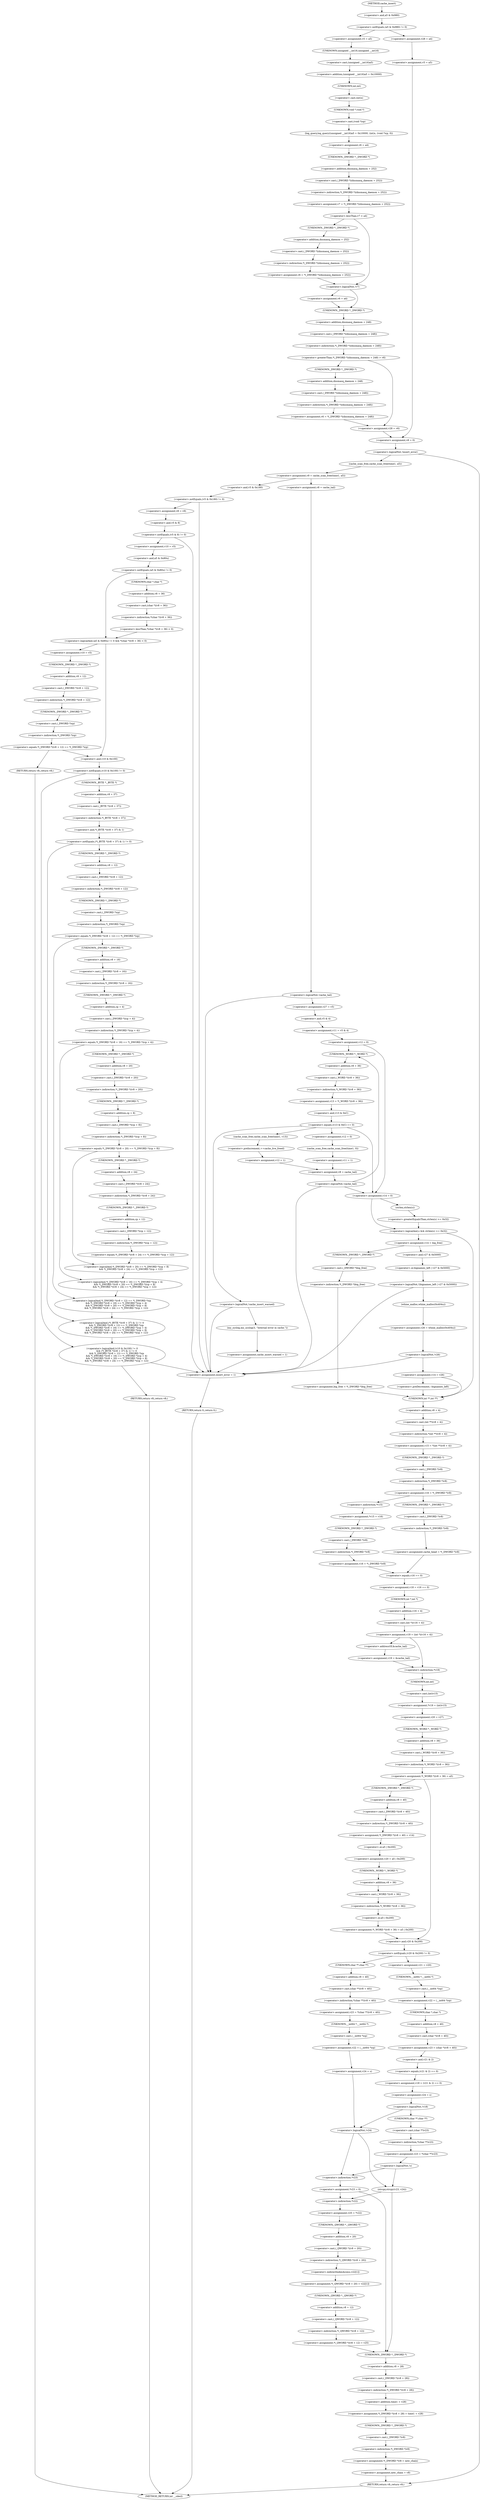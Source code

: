 digraph cache_insert {  
"1000155" [label = "(<operator>.notEquals,(a5 & 0x980) != 0)" ]
"1000156" [label = "(<operator>.and,a5 & 0x980)" ]
"1000161" [label = "(<operator>.assignment,v5 = a5)" ]
"1000164" [label = "(log_query,log_query((unsigned __int16)a5 + 0x10000, (int)s, (void *)cp, 0))" ]
"1000165" [label = "(<operator>.addition,(unsigned __int16)a5 + 0x10000)" ]
"1000166" [label = "(<operator>.cast,(unsigned __int16)a5)" ]
"1000167" [label = "(UNKNOWN,unsigned __int16,unsigned __int16)" ]
"1000170" [label = "(<operator>.cast,(int)s)" ]
"1000171" [label = "(UNKNOWN,int,int)" ]
"1000173" [label = "(<operator>.cast,(void *)cp)" ]
"1000174" [label = "(UNKNOWN,void *,void *)" ]
"1000177" [label = "(<operator>.assignment,v6 = a4)" ]
"1000180" [label = "(<operator>.assignment,v7 = *(_DWORD *)(dnsmasq_daemon + 252))" ]
"1000182" [label = "(<operator>.indirection,*(_DWORD *)(dnsmasq_daemon + 252))" ]
"1000183" [label = "(<operator>.cast,(_DWORD *)(dnsmasq_daemon + 252))" ]
"1000184" [label = "(UNKNOWN,_DWORD *,_DWORD *)" ]
"1000185" [label = "(<operator>.addition,dnsmasq_daemon + 252)" ]
"1000189" [label = "(<operator>.lessThan,v7 < a4)" ]
"1000192" [label = "(<operator>.assignment,v6 = *(_DWORD *)(dnsmasq_daemon + 252))" ]
"1000194" [label = "(<operator>.indirection,*(_DWORD *)(dnsmasq_daemon + 252))" ]
"1000195" [label = "(<operator>.cast,(_DWORD *)(dnsmasq_daemon + 252))" ]
"1000196" [label = "(UNKNOWN,_DWORD *,_DWORD *)" ]
"1000197" [label = "(<operator>.addition,dnsmasq_daemon + 252)" ]
"1000201" [label = "(<operator>.logicalNot,!v7)" ]
"1000203" [label = "(<operator>.assignment,v6 = a4)" ]
"1000207" [label = "(<operator>.greaterThan,*(_DWORD *)(dnsmasq_daemon + 248) > v6)" ]
"1000208" [label = "(<operator>.indirection,*(_DWORD *)(dnsmasq_daemon + 248))" ]
"1000209" [label = "(<operator>.cast,(_DWORD *)(dnsmasq_daemon + 248))" ]
"1000210" [label = "(UNKNOWN,_DWORD *,_DWORD *)" ]
"1000211" [label = "(<operator>.addition,dnsmasq_daemon + 248)" ]
"1000215" [label = "(<operator>.assignment,v6 = *(_DWORD *)(dnsmasq_daemon + 248))" ]
"1000217" [label = "(<operator>.indirection,*(_DWORD *)(dnsmasq_daemon + 248))" ]
"1000218" [label = "(<operator>.cast,(_DWORD *)(dnsmasq_daemon + 248))" ]
"1000219" [label = "(UNKNOWN,_DWORD *,_DWORD *)" ]
"1000220" [label = "(<operator>.addition,dnsmasq_daemon + 248)" ]
"1000223" [label = "(<operator>.assignment,v28 = v6)" ]
"1000228" [label = "(<operator>.assignment,v28 = a4)" ]
"1000231" [label = "(<operator>.assignment,v5 = a5)" ]
"1000234" [label = "(<operator>.assignment,v8 = 0)" ]
"1000238" [label = "(<operator>.logicalNot,!insert_error)" ]
"1000241" [label = "(<operator>.assignment,v9 = cache_scan_free(time1, a5))" ]
"1000243" [label = "(cache_scan_free,cache_scan_free(time1, a5))" ]
"1000250" [label = "(<operator>.notEquals,(v5 & 0x180) != 0)" ]
"1000251" [label = "(<operator>.and,v5 & 0x180)" ]
"1000256" [label = "(<operator>.assignment,v8 = v9)" ]
"1000260" [label = "(<operator>.notEquals,(v5 & 8) != 0)" ]
"1000261" [label = "(<operator>.and,v5 & 8)" ]
"1000266" [label = "(<operator>.assignment,v10 = v5)" ]
"1000270" [label = "(<operator>.logicalAnd,(a5 & 0x80u) != 0 && *(char *)(v8 + 36) < 0)" ]
"1000271" [label = "(<operator>.notEquals,(a5 & 0x80u) != 0)" ]
"1000272" [label = "(<operator>.and,a5 & 0x80u)" ]
"1000276" [label = "(<operator>.lessThan,*(char *)(v8 + 36) < 0)" ]
"1000277" [label = "(<operator>.indirection,*(char *)(v8 + 36))" ]
"1000278" [label = "(<operator>.cast,(char *)(v8 + 36))" ]
"1000279" [label = "(UNKNOWN,char *,char *)" ]
"1000280" [label = "(<operator>.addition,v8 + 36)" ]
"1000285" [label = "(<operator>.assignment,v10 = v5)" ]
"1000289" [label = "(<operator>.equals,*(_DWORD *)(v8 + 12) == *(_DWORD *)cp)" ]
"1000290" [label = "(<operator>.indirection,*(_DWORD *)(v8 + 12))" ]
"1000291" [label = "(<operator>.cast,(_DWORD *)(v8 + 12))" ]
"1000292" [label = "(UNKNOWN,_DWORD *,_DWORD *)" ]
"1000293" [label = "(<operator>.addition,v8 + 12)" ]
"1000296" [label = "(<operator>.indirection,*(_DWORD *)cp)" ]
"1000297" [label = "(<operator>.cast,(_DWORD *)cp)" ]
"1000298" [label = "(UNKNOWN,_DWORD *,_DWORD *)" ]
"1000300" [label = "(RETURN,return v8;,return v8;)" ]
"1000303" [label = "(<operator>.logicalAnd,(v10 & 0x100) != 0\n            && (*(_BYTE *)(v8 + 37) & 1) != 0\n            && *(_DWORD *)(v8 + 12) == *(_DWORD *)cp\n            && *(_DWORD *)(v8 + 16) == *(_DWORD *)(cp + 4)\n            && *(_DWORD *)(v8 + 20) == *(_DWORD *)(cp + 8)\n            && *(_DWORD *)(v8 + 24) == *(_DWORD *)(cp + 12))" ]
"1000304" [label = "(<operator>.notEquals,(v10 & 0x100) != 0)" ]
"1000305" [label = "(<operator>.and,v10 & 0x100)" ]
"1000309" [label = "(<operator>.logicalAnd,(*(_BYTE *)(v8 + 37) & 1) != 0\n            && *(_DWORD *)(v8 + 12) == *(_DWORD *)cp\n            && *(_DWORD *)(v8 + 16) == *(_DWORD *)(cp + 4)\n            && *(_DWORD *)(v8 + 20) == *(_DWORD *)(cp + 8)\n            && *(_DWORD *)(v8 + 24) == *(_DWORD *)(cp + 12))" ]
"1000310" [label = "(<operator>.notEquals,(*(_BYTE *)(v8 + 37) & 1) != 0)" ]
"1000311" [label = "(<operator>.and,*(_BYTE *)(v8 + 37) & 1)" ]
"1000312" [label = "(<operator>.indirection,*(_BYTE *)(v8 + 37))" ]
"1000313" [label = "(<operator>.cast,(_BYTE *)(v8 + 37))" ]
"1000314" [label = "(UNKNOWN,_BYTE *,_BYTE *)" ]
"1000315" [label = "(<operator>.addition,v8 + 37)" ]
"1000320" [label = "(<operator>.logicalAnd,*(_DWORD *)(v8 + 12) == *(_DWORD *)cp\n            && *(_DWORD *)(v8 + 16) == *(_DWORD *)(cp + 4)\n            && *(_DWORD *)(v8 + 20) == *(_DWORD *)(cp + 8)\n            && *(_DWORD *)(v8 + 24) == *(_DWORD *)(cp + 12))" ]
"1000321" [label = "(<operator>.equals,*(_DWORD *)(v8 + 12) == *(_DWORD *)cp)" ]
"1000322" [label = "(<operator>.indirection,*(_DWORD *)(v8 + 12))" ]
"1000323" [label = "(<operator>.cast,(_DWORD *)(v8 + 12))" ]
"1000324" [label = "(UNKNOWN,_DWORD *,_DWORD *)" ]
"1000325" [label = "(<operator>.addition,v8 + 12)" ]
"1000328" [label = "(<operator>.indirection,*(_DWORD *)cp)" ]
"1000329" [label = "(<operator>.cast,(_DWORD *)cp)" ]
"1000330" [label = "(UNKNOWN,_DWORD *,_DWORD *)" ]
"1000332" [label = "(<operator>.logicalAnd,*(_DWORD *)(v8 + 16) == *(_DWORD *)(cp + 4)\n            && *(_DWORD *)(v8 + 20) == *(_DWORD *)(cp + 8)\n            && *(_DWORD *)(v8 + 24) == *(_DWORD *)(cp + 12))" ]
"1000333" [label = "(<operator>.equals,*(_DWORD *)(v8 + 16) == *(_DWORD *)(cp + 4))" ]
"1000334" [label = "(<operator>.indirection,*(_DWORD *)(v8 + 16))" ]
"1000335" [label = "(<operator>.cast,(_DWORD *)(v8 + 16))" ]
"1000336" [label = "(UNKNOWN,_DWORD *,_DWORD *)" ]
"1000337" [label = "(<operator>.addition,v8 + 16)" ]
"1000340" [label = "(<operator>.indirection,*(_DWORD *)(cp + 4))" ]
"1000341" [label = "(<operator>.cast,(_DWORD *)(cp + 4))" ]
"1000342" [label = "(UNKNOWN,_DWORD *,_DWORD *)" ]
"1000343" [label = "(<operator>.addition,cp + 4)" ]
"1000346" [label = "(<operator>.logicalAnd,*(_DWORD *)(v8 + 20) == *(_DWORD *)(cp + 8)\n            && *(_DWORD *)(v8 + 24) == *(_DWORD *)(cp + 12))" ]
"1000347" [label = "(<operator>.equals,*(_DWORD *)(v8 + 20) == *(_DWORD *)(cp + 8))" ]
"1000348" [label = "(<operator>.indirection,*(_DWORD *)(v8 + 20))" ]
"1000349" [label = "(<operator>.cast,(_DWORD *)(v8 + 20))" ]
"1000350" [label = "(UNKNOWN,_DWORD *,_DWORD *)" ]
"1000351" [label = "(<operator>.addition,v8 + 20)" ]
"1000354" [label = "(<operator>.indirection,*(_DWORD *)(cp + 8))" ]
"1000355" [label = "(<operator>.cast,(_DWORD *)(cp + 8))" ]
"1000356" [label = "(UNKNOWN,_DWORD *,_DWORD *)" ]
"1000357" [label = "(<operator>.addition,cp + 8)" ]
"1000360" [label = "(<operator>.equals,*(_DWORD *)(v8 + 24) == *(_DWORD *)(cp + 12))" ]
"1000361" [label = "(<operator>.indirection,*(_DWORD *)(v8 + 24))" ]
"1000362" [label = "(<operator>.cast,(_DWORD *)(v8 + 24))" ]
"1000363" [label = "(UNKNOWN,_DWORD *,_DWORD *)" ]
"1000364" [label = "(<operator>.addition,v8 + 24)" ]
"1000367" [label = "(<operator>.indirection,*(_DWORD *)(cp + 12))" ]
"1000368" [label = "(<operator>.cast,(_DWORD *)(cp + 12))" ]
"1000369" [label = "(UNKNOWN,_DWORD *,_DWORD *)" ]
"1000370" [label = "(<operator>.addition,cp + 12)" ]
"1000374" [label = "(RETURN,return v8;,return v8;)" ]
"1000377" [label = "(<operator>.assignment,insert_error = 1)" ]
"1000380" [label = "(RETURN,return 0;,return 0;)" ]
"1000382" [label = "(<operator>.assignment,v8 = cache_tail)" ]
"1000386" [label = "(<operator>.logicalNot,!cache_tail)" ]
"1000389" [label = "(<operator>.assignment,v27 = v5)" ]
"1000392" [label = "(<operator>.assignment,v11 = v5 & 4)" ]
"1000394" [label = "(<operator>.and,v5 & 4)" ]
"1000397" [label = "(<operator>.assignment,v12 = 0)" ]
"1000403" [label = "(<operator>.assignment,v13 = *(_WORD *)(v8 + 36))" ]
"1000405" [label = "(<operator>.indirection,*(_WORD *)(v8 + 36))" ]
"1000406" [label = "(<operator>.cast,(_WORD *)(v8 + 36))" ]
"1000407" [label = "(UNKNOWN,_WORD *,_WORD *)" ]
"1000408" [label = "(<operator>.addition,v8 + 36)" ]
"1000412" [label = "(<operator>.equals,(v13 & 0xC) == 0)" ]
"1000413" [label = "(<operator>.and,v13 & 0xC)" ]
"1000422" [label = "(<operator>.logicalNot,!cache_insert_warned)" ]
"1000425" [label = "(my_syslog,my_syslog(3, \"Internal error in cache.\"))" ]
"1000428" [label = "(<operator>.assignment,cache_insert_warned = 1)" ]
"1000435" [label = "(cache_scan_free,cache_scan_free(time1, v13))" ]
"1000438" [label = "(<operator>.preIncrement,++cache_live_freed)" ]
"1000440" [label = "(<operator>.assignment,v12 = 1)" ]
"1000445" [label = "(<operator>.assignment,v12 = 0)" ]
"1000448" [label = "(cache_scan_free,cache_scan_free(time1, 0))" ]
"1000451" [label = "(<operator>.assignment,v11 = 1)" ]
"1000454" [label = "(<operator>.assignment,v8 = cache_tail)" ]
"1000458" [label = "(<operator>.logicalNot,!cache_tail)" ]
"1000461" [label = "(<operator>.assignment,v14 = 0)" ]
"1000465" [label = "(<operator>.logicalAnd,s && strlen(s) >= 0x32)" ]
"1000467" [label = "(<operator>.greaterEqualsThan,strlen(s) >= 0x32)" ]
"1000468" [label = "(strlen,strlen(s))" ]
"1000472" [label = "(<operator>.assignment,v14 = big_free)" ]
"1000478" [label = "(<operator>.assignment,big_free = *(_DWORD *)big_free)" ]
"1000480" [label = "(<operator>.indirection,*(_DWORD *)big_free)" ]
"1000481" [label = "(<operator>.cast,(_DWORD *)big_free)" ]
"1000482" [label = "(UNKNOWN,_DWORD *,_DWORD *)" ]
"1000487" [label = "(<operator>.logicalNot,!(bignames_left | v27 & 0x5000))" ]
"1000488" [label = "(<operator>.or,bignames_left | v27 & 0x5000)" ]
"1000490" [label = "(<operator>.and,v27 & 0x5000)" ]
"1000494" [label = "(<operator>.assignment,v26 = whine_malloc(0x404u))" ]
"1000496" [label = "(whine_malloc,whine_malloc(0x404u))" ]
"1000499" [label = "(<operator>.logicalNot,!v26)" ]
"1000502" [label = "(<operator>.assignment,v14 = v26)" ]
"1000507" [label = "(<operator>.preDecrement,--bignames_left)" ]
"1000509" [label = "(<operator>.assignment,v15 = *(int **)(v8 + 4))" ]
"1000511" [label = "(<operator>.indirection,*(int **)(v8 + 4))" ]
"1000512" [label = "(<operator>.cast,(int **)(v8 + 4))" ]
"1000513" [label = "(UNKNOWN,int **,int **)" ]
"1000514" [label = "(<operator>.addition,v8 + 4)" ]
"1000517" [label = "(<operator>.assignment,v16 = *(_DWORD *)v8)" ]
"1000519" [label = "(<operator>.indirection,*(_DWORD *)v8)" ]
"1000520" [label = "(<operator>.cast,(_DWORD *)v8)" ]
"1000521" [label = "(UNKNOWN,_DWORD *,_DWORD *)" ]
"1000526" [label = "(<operator>.assignment,*v15 = v16)" ]
"1000527" [label = "(<operator>.indirection,*v15)" ]
"1000530" [label = "(<operator>.assignment,v16 = *(_DWORD *)v8)" ]
"1000532" [label = "(<operator>.indirection,*(_DWORD *)v8)" ]
"1000533" [label = "(<operator>.cast,(_DWORD *)v8)" ]
"1000534" [label = "(UNKNOWN,_DWORD *,_DWORD *)" ]
"1000538" [label = "(<operator>.assignment,cache_head = *(_DWORD *)v8)" ]
"1000540" [label = "(<operator>.indirection,*(_DWORD *)v8)" ]
"1000541" [label = "(<operator>.cast,(_DWORD *)v8)" ]
"1000542" [label = "(UNKNOWN,_DWORD *,_DWORD *)" ]
"1000544" [label = "(<operator>.assignment,v18 = v16 == 0)" ]
"1000546" [label = "(<operator>.equals,v16 == 0)" ]
"1000549" [label = "(<operator>.assignment,v19 = (int *)(v16 + 4))" ]
"1000551" [label = "(<operator>.cast,(int *)(v16 + 4))" ]
"1000552" [label = "(UNKNOWN,int *,int *)" ]
"1000553" [label = "(<operator>.addition,v16 + 4)" ]
"1000558" [label = "(<operator>.assignment,v19 = &cache_tail)" ]
"1000560" [label = "(<operator>.addressOf,&cache_tail)" ]
"1000562" [label = "(<operator>.assignment,*v19 = (int)v15)" ]
"1000563" [label = "(<operator>.indirection,*v19)" ]
"1000565" [label = "(<operator>.cast,(int)v15)" ]
"1000566" [label = "(UNKNOWN,int,int)" ]
"1000568" [label = "(<operator>.assignment,v20 = v27)" ]
"1000571" [label = "(<operator>.assignment,*(_WORD *)(v8 + 36) = a5)" ]
"1000572" [label = "(<operator>.indirection,*(_WORD *)(v8 + 36))" ]
"1000573" [label = "(<operator>.cast,(_WORD *)(v8 + 36))" ]
"1000574" [label = "(UNKNOWN,_WORD *,_WORD *)" ]
"1000575" [label = "(<operator>.addition,v8 + 36)" ]
"1000582" [label = "(<operator>.assignment,*(_DWORD *)(v8 + 40) = v14)" ]
"1000583" [label = "(<operator>.indirection,*(_DWORD *)(v8 + 40))" ]
"1000584" [label = "(<operator>.cast,(_DWORD *)(v8 + 40))" ]
"1000585" [label = "(UNKNOWN,_DWORD *,_DWORD *)" ]
"1000586" [label = "(<operator>.addition,v8 + 40)" ]
"1000590" [label = "(<operator>.assignment,v20 = a5 | 0x200)" ]
"1000592" [label = "(<operator>.or,a5 | 0x200)" ]
"1000595" [label = "(<operator>.assignment,*(_WORD *)(v8 + 36) = a5 | 0x200)" ]
"1000596" [label = "(<operator>.indirection,*(_WORD *)(v8 + 36))" ]
"1000597" [label = "(<operator>.cast,(_WORD *)(v8 + 36))" ]
"1000598" [label = "(UNKNOWN,_WORD *,_WORD *)" ]
"1000599" [label = "(<operator>.addition,v8 + 36)" ]
"1000602" [label = "(<operator>.or,a5 | 0x200)" ]
"1000606" [label = "(<operator>.notEquals,(v20 & 0x200) != 0)" ]
"1000607" [label = "(<operator>.and,v20 & 0x200)" ]
"1000612" [label = "(<operator>.assignment,v23 = *(char **)(v8 + 40))" ]
"1000614" [label = "(<operator>.indirection,*(char **)(v8 + 40))" ]
"1000615" [label = "(<operator>.cast,(char **)(v8 + 40))" ]
"1000616" [label = "(UNKNOWN,char **,char **)" ]
"1000617" [label = "(<operator>.addition,v8 + 40)" ]
"1000620" [label = "(<operator>.assignment,v22 = (__int64 *)cp)" ]
"1000622" [label = "(<operator>.cast,(__int64 *)cp)" ]
"1000623" [label = "(UNKNOWN,__int64 *,__int64 *)" ]
"1000625" [label = "(<operator>.assignment,v24 = s)" ]
"1000630" [label = "(<operator>.assignment,v21 = v20)" ]
"1000633" [label = "(<operator>.assignment,v22 = (__int64 *)cp)" ]
"1000635" [label = "(<operator>.cast,(__int64 *)cp)" ]
"1000636" [label = "(UNKNOWN,__int64 *,__int64 *)" ]
"1000638" [label = "(<operator>.assignment,v23 = (char *)(v8 + 40))" ]
"1000640" [label = "(<operator>.cast,(char *)(v8 + 40))" ]
"1000641" [label = "(UNKNOWN,char *,char *)" ]
"1000642" [label = "(<operator>.addition,v8 + 40)" ]
"1000645" [label = "(<operator>.assignment,v18 = (v21 & 2) == 0)" ]
"1000647" [label = "(<operator>.equals,(v21 & 2) == 0)" ]
"1000648" [label = "(<operator>.and,v21 & 2)" ]
"1000652" [label = "(<operator>.assignment,v24 = s)" ]
"1000656" [label = "(<operator>.logicalNot,!v18)" ]
"1000659" [label = "(<operator>.assignment,v23 = *(char **)v23)" ]
"1000661" [label = "(<operator>.indirection,*(char **)v23)" ]
"1000662" [label = "(<operator>.cast,(char **)v23)" ]
"1000663" [label = "(UNKNOWN,char **,char **)" ]
"1000666" [label = "(<operator>.logicalNot,!s)" ]
"1000671" [label = "(<operator>.logicalNot,!v24)" ]
"1000675" [label = "(<operator>.assignment,*v23 = 0)" ]
"1000676" [label = "(<operator>.indirection,*v23)" ]
"1000681" [label = "(strcpy,strcpy(v23, v24))" ]
"1000688" [label = "(<operator>.assignment,v25 = *v22)" ]
"1000690" [label = "(<operator>.indirection,*v22)" ]
"1000692" [label = "(<operator>.assignment,*(_QWORD *)(v8 + 20) = v22[1])" ]
"1000693" [label = "(<operator>.indirection,*(_QWORD *)(v8 + 20))" ]
"1000694" [label = "(<operator>.cast,(_QWORD *)(v8 + 20))" ]
"1000695" [label = "(UNKNOWN,_QWORD *,_QWORD *)" ]
"1000696" [label = "(<operator>.addition,v8 + 20)" ]
"1000699" [label = "(<operator>.indirectIndexAccess,v22[1])" ]
"1000702" [label = "(<operator>.assignment,*(_QWORD *)(v8 + 12) = v25)" ]
"1000703" [label = "(<operator>.indirection,*(_QWORD *)(v8 + 12))" ]
"1000704" [label = "(<operator>.cast,(_QWORD *)(v8 + 12))" ]
"1000705" [label = "(UNKNOWN,_QWORD *,_QWORD *)" ]
"1000706" [label = "(<operator>.addition,v8 + 12)" ]
"1000710" [label = "(<operator>.assignment,*(_DWORD *)(v8 + 28) = time1 + v28)" ]
"1000711" [label = "(<operator>.indirection,*(_DWORD *)(v8 + 28))" ]
"1000712" [label = "(<operator>.cast,(_DWORD *)(v8 + 28))" ]
"1000713" [label = "(UNKNOWN,_DWORD *,_DWORD *)" ]
"1000714" [label = "(<operator>.addition,v8 + 28)" ]
"1000717" [label = "(<operator>.addition,time1 + v28)" ]
"1000720" [label = "(<operator>.assignment,*(_DWORD *)v8 = new_chain)" ]
"1000721" [label = "(<operator>.indirection,*(_DWORD *)v8)" ]
"1000722" [label = "(<operator>.cast,(_DWORD *)v8)" ]
"1000723" [label = "(UNKNOWN,_DWORD *,_DWORD *)" ]
"1000726" [label = "(<operator>.assignment,new_chain = v8)" ]
"1000729" [label = "(RETURN,return v8;,return v8;)" ]
"1000124" [label = "(METHOD,cache_insert)" ]
"1000731" [label = "(METHOD_RETURN,int __cdecl)" ]
  "1000155" -> "1000161" 
  "1000155" -> "1000228" 
  "1000156" -> "1000155" 
  "1000161" -> "1000167" 
  "1000164" -> "1000177" 
  "1000165" -> "1000171" 
  "1000166" -> "1000165" 
  "1000167" -> "1000166" 
  "1000170" -> "1000174" 
  "1000171" -> "1000170" 
  "1000173" -> "1000164" 
  "1000174" -> "1000173" 
  "1000177" -> "1000184" 
  "1000180" -> "1000189" 
  "1000182" -> "1000180" 
  "1000183" -> "1000182" 
  "1000184" -> "1000185" 
  "1000185" -> "1000183" 
  "1000189" -> "1000196" 
  "1000189" -> "1000201" 
  "1000192" -> "1000201" 
  "1000194" -> "1000192" 
  "1000195" -> "1000194" 
  "1000196" -> "1000197" 
  "1000197" -> "1000195" 
  "1000201" -> "1000210" 
  "1000201" -> "1000203" 
  "1000203" -> "1000210" 
  "1000207" -> "1000219" 
  "1000207" -> "1000223" 
  "1000208" -> "1000207" 
  "1000209" -> "1000208" 
  "1000210" -> "1000211" 
  "1000211" -> "1000209" 
  "1000215" -> "1000223" 
  "1000217" -> "1000215" 
  "1000218" -> "1000217" 
  "1000219" -> "1000220" 
  "1000220" -> "1000218" 
  "1000223" -> "1000234" 
  "1000228" -> "1000231" 
  "1000231" -> "1000234" 
  "1000234" -> "1000238" 
  "1000238" -> "1000243" 
  "1000238" -> "1000729" 
  "1000241" -> "1000251" 
  "1000241" -> "1000382" 
  "1000243" -> "1000241" 
  "1000250" -> "1000256" 
  "1000250" -> "1000377" 
  "1000251" -> "1000250" 
  "1000256" -> "1000261" 
  "1000260" -> "1000266" 
  "1000260" -> "1000377" 
  "1000261" -> "1000260" 
  "1000266" -> "1000272" 
  "1000270" -> "1000285" 
  "1000270" -> "1000305" 
  "1000271" -> "1000279" 
  "1000271" -> "1000270" 
  "1000272" -> "1000271" 
  "1000276" -> "1000270" 
  "1000277" -> "1000276" 
  "1000278" -> "1000277" 
  "1000279" -> "1000280" 
  "1000280" -> "1000278" 
  "1000285" -> "1000292" 
  "1000289" -> "1000300" 
  "1000289" -> "1000305" 
  "1000290" -> "1000298" 
  "1000291" -> "1000290" 
  "1000292" -> "1000293" 
  "1000293" -> "1000291" 
  "1000296" -> "1000289" 
  "1000297" -> "1000296" 
  "1000298" -> "1000297" 
  "1000300" -> "1000731" 
  "1000303" -> "1000374" 
  "1000303" -> "1000377" 
  "1000304" -> "1000314" 
  "1000304" -> "1000303" 
  "1000305" -> "1000304" 
  "1000309" -> "1000303" 
  "1000310" -> "1000324" 
  "1000310" -> "1000309" 
  "1000311" -> "1000310" 
  "1000312" -> "1000311" 
  "1000313" -> "1000312" 
  "1000314" -> "1000315" 
  "1000315" -> "1000313" 
  "1000320" -> "1000309" 
  "1000321" -> "1000336" 
  "1000321" -> "1000320" 
  "1000322" -> "1000330" 
  "1000323" -> "1000322" 
  "1000324" -> "1000325" 
  "1000325" -> "1000323" 
  "1000328" -> "1000321" 
  "1000329" -> "1000328" 
  "1000330" -> "1000329" 
  "1000332" -> "1000320" 
  "1000333" -> "1000350" 
  "1000333" -> "1000332" 
  "1000334" -> "1000342" 
  "1000335" -> "1000334" 
  "1000336" -> "1000337" 
  "1000337" -> "1000335" 
  "1000340" -> "1000333" 
  "1000341" -> "1000340" 
  "1000342" -> "1000343" 
  "1000343" -> "1000341" 
  "1000346" -> "1000332" 
  "1000347" -> "1000363" 
  "1000347" -> "1000346" 
  "1000348" -> "1000356" 
  "1000349" -> "1000348" 
  "1000350" -> "1000351" 
  "1000351" -> "1000349" 
  "1000354" -> "1000347" 
  "1000355" -> "1000354" 
  "1000356" -> "1000357" 
  "1000357" -> "1000355" 
  "1000360" -> "1000346" 
  "1000361" -> "1000369" 
  "1000362" -> "1000361" 
  "1000363" -> "1000364" 
  "1000364" -> "1000362" 
  "1000367" -> "1000360" 
  "1000368" -> "1000367" 
  "1000369" -> "1000370" 
  "1000370" -> "1000368" 
  "1000374" -> "1000731" 
  "1000377" -> "1000380" 
  "1000380" -> "1000731" 
  "1000382" -> "1000386" 
  "1000386" -> "1000377" 
  "1000386" -> "1000389" 
  "1000389" -> "1000394" 
  "1000392" -> "1000397" 
  "1000394" -> "1000392" 
  "1000397" -> "1000407" 
  "1000397" -> "1000461" 
  "1000403" -> "1000413" 
  "1000405" -> "1000403" 
  "1000406" -> "1000405" 
  "1000407" -> "1000408" 
  "1000408" -> "1000406" 
  "1000412" -> "1000461" 
  "1000412" -> "1000422" 
  "1000412" -> "1000435" 
  "1000412" -> "1000445" 
  "1000413" -> "1000412" 
  "1000422" -> "1000425" 
  "1000422" -> "1000377" 
  "1000425" -> "1000428" 
  "1000428" -> "1000377" 
  "1000435" -> "1000438" 
  "1000438" -> "1000440" 
  "1000440" -> "1000454" 
  "1000445" -> "1000448" 
  "1000448" -> "1000451" 
  "1000451" -> "1000454" 
  "1000454" -> "1000458" 
  "1000458" -> "1000407" 
  "1000458" -> "1000461" 
  "1000458" -> "1000377" 
  "1000461" -> "1000465" 
  "1000461" -> "1000468" 
  "1000465" -> "1000472" 
  "1000465" -> "1000513" 
  "1000467" -> "1000465" 
  "1000468" -> "1000467" 
  "1000472" -> "1000482" 
  "1000472" -> "1000490" 
  "1000478" -> "1000513" 
  "1000480" -> "1000478" 
  "1000481" -> "1000480" 
  "1000482" -> "1000481" 
  "1000487" -> "1000377" 
  "1000487" -> "1000496" 
  "1000488" -> "1000487" 
  "1000490" -> "1000488" 
  "1000494" -> "1000499" 
  "1000496" -> "1000494" 
  "1000499" -> "1000377" 
  "1000499" -> "1000502" 
  "1000502" -> "1000507" 
  "1000502" -> "1000513" 
  "1000507" -> "1000513" 
  "1000509" -> "1000521" 
  "1000511" -> "1000509" 
  "1000512" -> "1000511" 
  "1000513" -> "1000514" 
  "1000514" -> "1000512" 
  "1000517" -> "1000527" 
  "1000517" -> "1000542" 
  "1000519" -> "1000517" 
  "1000520" -> "1000519" 
  "1000521" -> "1000520" 
  "1000526" -> "1000534" 
  "1000527" -> "1000526" 
  "1000530" -> "1000546" 
  "1000532" -> "1000530" 
  "1000533" -> "1000532" 
  "1000534" -> "1000533" 
  "1000538" -> "1000546" 
  "1000540" -> "1000538" 
  "1000541" -> "1000540" 
  "1000542" -> "1000541" 
  "1000544" -> "1000552" 
  "1000546" -> "1000544" 
  "1000549" -> "1000560" 
  "1000549" -> "1000563" 
  "1000551" -> "1000549" 
  "1000552" -> "1000553" 
  "1000553" -> "1000551" 
  "1000558" -> "1000563" 
  "1000560" -> "1000558" 
  "1000562" -> "1000568" 
  "1000563" -> "1000566" 
  "1000565" -> "1000562" 
  "1000566" -> "1000565" 
  "1000568" -> "1000574" 
  "1000571" -> "1000585" 
  "1000571" -> "1000607" 
  "1000572" -> "1000571" 
  "1000573" -> "1000572" 
  "1000574" -> "1000575" 
  "1000575" -> "1000573" 
  "1000582" -> "1000592" 
  "1000583" -> "1000582" 
  "1000584" -> "1000583" 
  "1000585" -> "1000586" 
  "1000586" -> "1000584" 
  "1000590" -> "1000598" 
  "1000592" -> "1000590" 
  "1000595" -> "1000607" 
  "1000596" -> "1000602" 
  "1000597" -> "1000596" 
  "1000598" -> "1000599" 
  "1000599" -> "1000597" 
  "1000602" -> "1000595" 
  "1000606" -> "1000616" 
  "1000606" -> "1000630" 
  "1000607" -> "1000606" 
  "1000612" -> "1000623" 
  "1000614" -> "1000612" 
  "1000615" -> "1000614" 
  "1000616" -> "1000617" 
  "1000617" -> "1000615" 
  "1000620" -> "1000625" 
  "1000622" -> "1000620" 
  "1000623" -> "1000622" 
  "1000625" -> "1000671" 
  "1000630" -> "1000636" 
  "1000633" -> "1000641" 
  "1000635" -> "1000633" 
  "1000636" -> "1000635" 
  "1000638" -> "1000648" 
  "1000640" -> "1000638" 
  "1000641" -> "1000642" 
  "1000642" -> "1000640" 
  "1000645" -> "1000652" 
  "1000647" -> "1000645" 
  "1000648" -> "1000647" 
  "1000652" -> "1000656" 
  "1000656" -> "1000663" 
  "1000656" -> "1000671" 
  "1000659" -> "1000666" 
  "1000661" -> "1000659" 
  "1000662" -> "1000661" 
  "1000663" -> "1000662" 
  "1000666" -> "1000676" 
  "1000666" -> "1000681" 
  "1000671" -> "1000676" 
  "1000671" -> "1000681" 
  "1000675" -> "1000713" 
  "1000675" -> "1000690" 
  "1000676" -> "1000675" 
  "1000681" -> "1000713" 
  "1000681" -> "1000690" 
  "1000688" -> "1000695" 
  "1000690" -> "1000688" 
  "1000692" -> "1000705" 
  "1000693" -> "1000699" 
  "1000694" -> "1000693" 
  "1000695" -> "1000696" 
  "1000696" -> "1000694" 
  "1000699" -> "1000692" 
  "1000702" -> "1000713" 
  "1000703" -> "1000702" 
  "1000704" -> "1000703" 
  "1000705" -> "1000706" 
  "1000706" -> "1000704" 
  "1000710" -> "1000723" 
  "1000711" -> "1000717" 
  "1000712" -> "1000711" 
  "1000713" -> "1000714" 
  "1000714" -> "1000712" 
  "1000717" -> "1000710" 
  "1000720" -> "1000726" 
  "1000721" -> "1000720" 
  "1000722" -> "1000721" 
  "1000723" -> "1000722" 
  "1000726" -> "1000729" 
  "1000729" -> "1000731" 
  "1000124" -> "1000156" 
}
